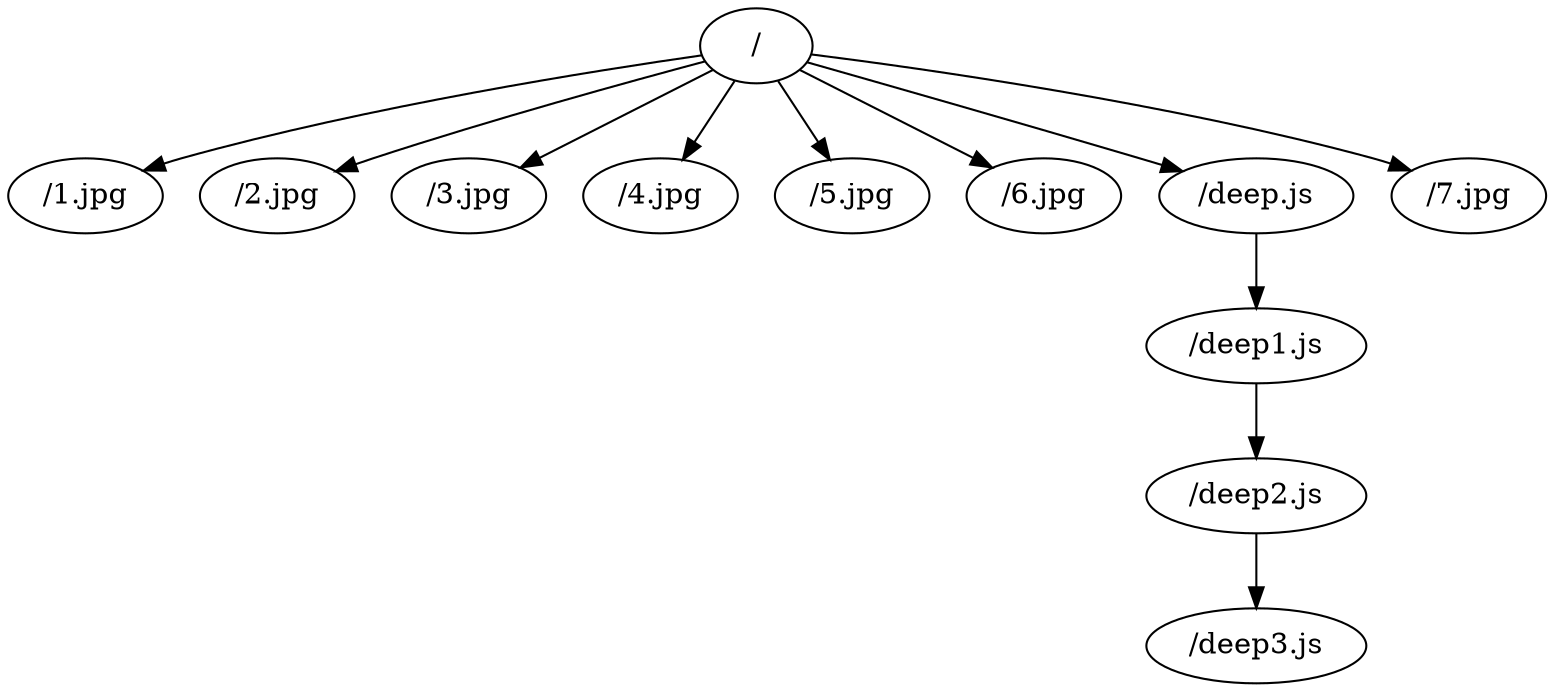 strict digraph G {
ratio=compress;
"/" -> "/1.jpg";
"/" -> "/2.jpg";
"/" -> "/3.jpg";
"/" -> "/4.jpg";
"/" -> "/5.jpg";
"/" -> "/6.jpg";
"/" -> "/deep.js";
"/" -> "/7.jpg";
"/deep.js" -> "/deep1.js";
"/deep1.js" -> "/deep2.js";
"/deep2.js" -> "/deep3.js";
}
